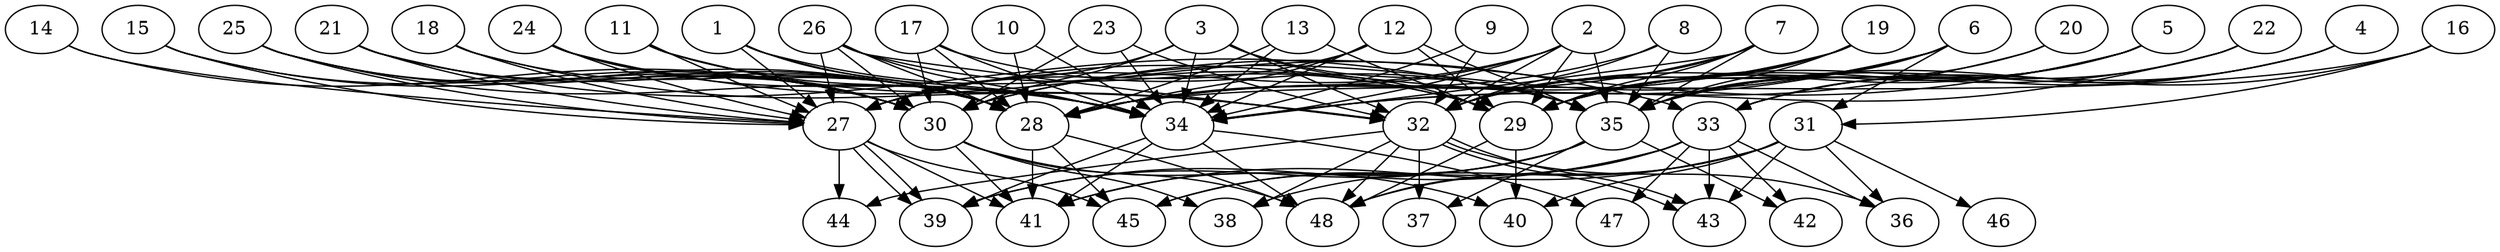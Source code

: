 // DAG (tier=3-complex, mode=data, n=48, ccr=0.547, fat=0.769, density=0.748, regular=0.377, jump=0.303, mindata=4194304, maxdata=33554432)
// DAG automatically generated by daggen at Sun Aug 24 16:33:35 2025
// /home/ermia/Project/Environments/daggen/bin/daggen --dot --ccr 0.547 --fat 0.769 --regular 0.377 --density 0.748 --jump 0.303 --mindata 4194304 --maxdata 33554432 -n 48 
digraph G {
  1 [size="2616060631647344656384", alpha="0.04", expect_size="1308030315823672328192"]
  1 -> 27 [size ="1518874382041088"]
  1 -> 28 [size ="1518874382041088"]
  1 -> 29 [size ="1518874382041088"]
  1 -> 34 [size ="1518874382041088"]
  2 [size="797460372870957891584", alpha="0.17", expect_size="398730186435478945792"]
  2 -> 27 [size ="687959271538688"]
  2 -> 28 [size ="687959271538688"]
  2 -> 29 [size ="687959271538688"]
  2 -> 32 [size ="687959271538688"]
  2 -> 34 [size ="687959271538688"]
  2 -> 35 [size ="687959271538688"]
  3 [size="71100298445514592", alpha="0.20", expect_size="35550149222757296"]
  3 -> 27 [size ="7008673805107200"]
  3 -> 29 [size ="7008673805107200"]
  3 -> 30 [size ="7008673805107200"]
  3 -> 32 [size ="7008673805107200"]
  3 -> 34 [size ="7008673805107200"]
  3 -> 35 [size ="7008673805107200"]
  4 [size="3018910300445402464256", alpha="0.13", expect_size="1509455150222701232128"]
  4 -> 29 [size ="1671052623085568"]
  4 -> 33 [size ="1671052623085568"]
  4 -> 35 [size ="1671052623085568"]
  5 [size="32463810544976892264448", alpha="0.03", expect_size="16231905272488446132224"]
  5 -> 29 [size ="8141222992412672"]
  5 -> 30 [size ="8141222992412672"]
  5 -> 32 [size ="8141222992412672"]
  5 -> 33 [size ="8141222992412672"]
  5 -> 35 [size ="8141222992412672"]
  6 [size="15385418234531129344", alpha="0.17", expect_size="7692709117265564672"]
  6 -> 28 [size ="7322474853171200"]
  6 -> 29 [size ="7322474853171200"]
  6 -> 30 [size ="7322474853171200"]
  6 -> 31 [size ="7322474853171200"]
  6 -> 32 [size ="7322474853171200"]
  6 -> 35 [size ="7322474853171200"]
  7 [size="3109640137585759092736", alpha="0.03", expect_size="1554820068792879546368"]
  7 -> 28 [size ="1704368147529728"]
  7 -> 29 [size ="1704368147529728"]
  7 -> 32 [size ="1704368147529728"]
  7 -> 34 [size ="1704368147529728"]
  7 -> 35 [size ="1704368147529728"]
  8 [size="6059873372009805824", alpha="0.16", expect_size="3029936686004902912"]
  8 -> 28 [size ="2754572586057728"]
  8 -> 32 [size ="2754572586057728"]
  8 -> 35 [size ="2754572586057728"]
  9 [size="5934557402928535552", alpha="0.02", expect_size="2967278701464267776"]
  9 -> 32 [size ="7834235096268800"]
  9 -> 34 [size ="7834235096268800"]
  10 [size="5535722015638819840", alpha="0.06", expect_size="2767861007819409920"]
  10 -> 28 [size ="2361122443231232"]
  10 -> 34 [size ="2361122443231232"]
  11 [size="19024925440377618432000", alpha="0.02", expect_size="9512462720188809216000"]
  11 -> 27 [size ="5701274645299200"]
  11 -> 28 [size ="5701274645299200"]
  11 -> 32 [size ="5701274645299200"]
  11 -> 34 [size ="5701274645299200"]
  12 [size="9431071670391513088", alpha="0.10", expect_size="4715535835195756544"]
  12 -> 27 [size ="3139585156579328"]
  12 -> 28 [size ="3139585156579328"]
  12 -> 29 [size ="3139585156579328"]
  12 -> 34 [size ="3139585156579328"]
  12 -> 35 [size ="3139585156579328"]
  13 [size="30062128461435109376000", alpha="0.16", expect_size="15031064230717554688000"]
  13 -> 28 [size ="7734575287500800"]
  13 -> 29 [size ="7734575287500800"]
  13 -> 34 [size ="7734575287500800"]
  14 [size="15417218384828030976", alpha="0.07", expect_size="7708609192414015488"]
  14 -> 27 [size ="8632399747350528"]
  14 -> 30 [size ="8632399747350528"]
  15 [size="897537449197043712000", alpha="0.13", expect_size="448768724598521856000"]
  15 -> 27 [size ="744374874931200"]
  15 -> 28 [size ="744374874931200"]
  15 -> 30 [size ="744374874931200"]
  16 [size="30669093812339860307968", alpha="0.17", expect_size="15334546906169930153984"]
  16 -> 28 [size ="7838337326907392"]
  16 -> 31 [size ="7838337326907392"]
  16 -> 35 [size ="7838337326907392"]
  17 [size="7930507256413320192", alpha="0.02", expect_size="3965253628206660096"]
  17 -> 28 [size ="4612916510720000"]
  17 -> 30 [size ="4612916510720000"]
  17 -> 34 [size ="4612916510720000"]
  17 -> 35 [size ="4612916510720000"]
  18 [size="1124448716715982848000", alpha="0.20", expect_size="562224358357991424000"]
  18 -> 27 [size ="865067021107200"]
  18 -> 28 [size ="865067021107200"]
  18 -> 32 [size ="865067021107200"]
  19 [size="94067129916826976", alpha="0.18", expect_size="47033564958413488"]
  19 -> 27 [size ="1956508464054272"]
  19 -> 29 [size ="1956508464054272"]
  19 -> 32 [size ="1956508464054272"]
  19 -> 35 [size ="1956508464054272"]
  20 [size="263536943882963520", alpha="0.12", expect_size="131768471941481760"]
  20 -> 34 [size ="4661434784940032"]
  20 -> 35 [size ="4661434784940032"]
  21 [size="1318332496577705279488", alpha="0.04", expect_size="659166248288852639744"]
  21 -> 27 [size ="961848396480512"]
  21 -> 28 [size ="961848396480512"]
  21 -> 30 [size ="961848396480512"]
  21 -> 35 [size ="961848396480512"]
  22 [size="7774517048215510974464", alpha="0.14", expect_size="3887258524107755487232"]
  22 -> 29 [size ="3139585156579328"]
  22 -> 33 [size ="3139585156579328"]
  22 -> 34 [size ="3139585156579328"]
  23 [size="636538508469076480", alpha="0.05", expect_size="318269254234538240"]
  23 -> 30 [size ="1452344566874112"]
  23 -> 32 [size ="1452344566874112"]
  23 -> 34 [size ="1452344566874112"]
  24 [size="200535886272977120", alpha="0.05", expect_size="100267943136488560"]
  24 -> 27 [size ="3490660858462208"]
  24 -> 28 [size ="3490660858462208"]
  24 -> 30 [size ="3490660858462208"]
  24 -> 33 [size ="3490660858462208"]
  24 -> 34 [size ="3490660858462208"]
  25 [size="3339571099151265431552", alpha="0.12", expect_size="1669785549575632715776"]
  25 -> 27 [size ="1787380914716672"]
  25 -> 28 [size ="1787380914716672"]
  25 -> 30 [size ="1787380914716672"]
  25 -> 34 [size ="1787380914716672"]
  26 [size="421417764792303296", alpha="0.07", expect_size="210708882396151648"]
  26 -> 27 [size ="8103113470771200"]
  26 -> 28 [size ="8103113470771200"]
  26 -> 29 [size ="8103113470771200"]
  26 -> 30 [size ="8103113470771200"]
  26 -> 32 [size ="8103113470771200"]
  26 -> 34 [size ="8103113470771200"]
  27 [size="6772105740892214657024", alpha="0.04", expect_size="3386052870446107328512"]
  27 -> 39 [size ="2863556835934208"]
  27 -> 39 [size ="2863556835934208"]
  27 -> 41 [size ="2863556835934208"]
  27 -> 44 [size ="2863556835934208"]
  27 -> 45 [size ="2863556835934208"]
  28 [size="132773069876848336", alpha="0.15", expect_size="66386534938424168"]
  28 -> 41 [size ="2990472993701888"]
  28 -> 45 [size ="2990472993701888"]
  28 -> 48 [size ="2990472993701888"]
  29 [size="84540590446173744", alpha="0.04", expect_size="42270295223086872"]
  29 -> 40 [size ="4738475425267712"]
  29 -> 48 [size ="4738475425267712"]
  30 [size="35654162657898212", alpha="0.11", expect_size="17827081328949106"]
  30 -> 38 [size ="1006366277763072"]
  30 -> 40 [size ="1006366277763072"]
  30 -> 41 [size ="1006366277763072"]
  30 -> 48 [size ="1006366277763072"]
  31 [size="7111916249570869248000", alpha="0.02", expect_size="3555958124785434624000"]
  31 -> 36 [size ="2958564733747200"]
  31 -> 38 [size ="2958564733747200"]
  31 -> 40 [size ="2958564733747200"]
  31 -> 41 [size ="2958564733747200"]
  31 -> 43 [size ="2958564733747200"]
  31 -> 46 [size ="2958564733747200"]
  31 -> 48 [size ="2958564733747200"]
  32 [size="1122125019060641988608", alpha="0.12", expect_size="561062509530320994304"]
  32 -> 36 [size ="863874823749632"]
  32 -> 37 [size ="863874823749632"]
  32 -> 38 [size ="863874823749632"]
  32 -> 43 [size ="863874823749632"]
  32 -> 43 [size ="863874823749632"]
  32 -> 44 [size ="863874823749632"]
  32 -> 48 [size ="863874823749632"]
  33 [size="353333521875564544", alpha="0.17", expect_size="176666760937782272"]
  33 -> 36 [size ="7618353396973568"]
  33 -> 39 [size ="7618353396973568"]
  33 -> 42 [size ="7618353396973568"]
  33 -> 43 [size ="7618353396973568"]
  33 -> 45 [size ="7618353396973568"]
  33 -> 47 [size ="7618353396973568"]
  33 -> 48 [size ="7618353396973568"]
  34 [size="124218373817558560", alpha="0.19", expect_size="62109186908779280"]
  34 -> 39 [size ="2599931818803200"]
  34 -> 41 [size ="2599931818803200"]
  34 -> 47 [size ="2599931818803200"]
  34 -> 48 [size ="2599931818803200"]
  35 [size="3204172464095024381952", alpha="0.17", expect_size="1602086232047512190976"]
  35 -> 37 [size ="1738737054646272"]
  35 -> 39 [size ="1738737054646272"]
  35 -> 41 [size ="1738737054646272"]
  35 -> 42 [size ="1738737054646272"]
  35 -> 45 [size ="1738737054646272"]
  36 [size="291486998462464000000", alpha="0.15", expect_size="145743499231232000000"]
  37 [size="388541420812657229824", alpha="0.07", expect_size="194270710406328614912"]
  38 [size="17607088362231170", alpha="0.12", expect_size="8803544181115585"]
  39 [size="2350771274083163136", alpha="0.09", expect_size="1175385637041581568"]
  40 [size="223696572796164224", alpha="0.10", expect_size="111848286398082112"]
  41 [size="85265133466674752", alpha="0.03", expect_size="42632566733337376"]
  42 [size="13815257534237837312", alpha="0.05", expect_size="6907628767118918656"]
  43 [size="32664300559742284070912", alpha="0.01", expect_size="16332150279871142035456"]
  44 [size="968202313954748268544", alpha="0.06", expect_size="484101156977374134272"]
  45 [size="3870887375301501952", alpha="0.08", expect_size="1935443687650750976"]
  46 [size="9441583555683241984", alpha="0.19", expect_size="4720791777841620992"]
  47 [size="43691021096524632", alpha="0.16", expect_size="21845510548262316"]
  48 [size="132723942856289184", alpha="0.06", expect_size="66361971428144592"]
}